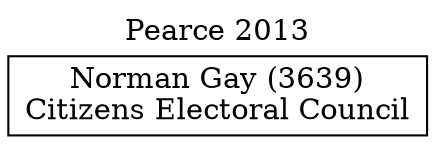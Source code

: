 // House preference flow
digraph "Norman Gay (3639)_Pearce_2013" {
	graph [label="Pearce 2013" labelloc=t mclimit=10]
	node [shape=box]
	"Norman Gay (3639)" [label="Norman Gay (3639)
Citizens Electoral Council"]
}
